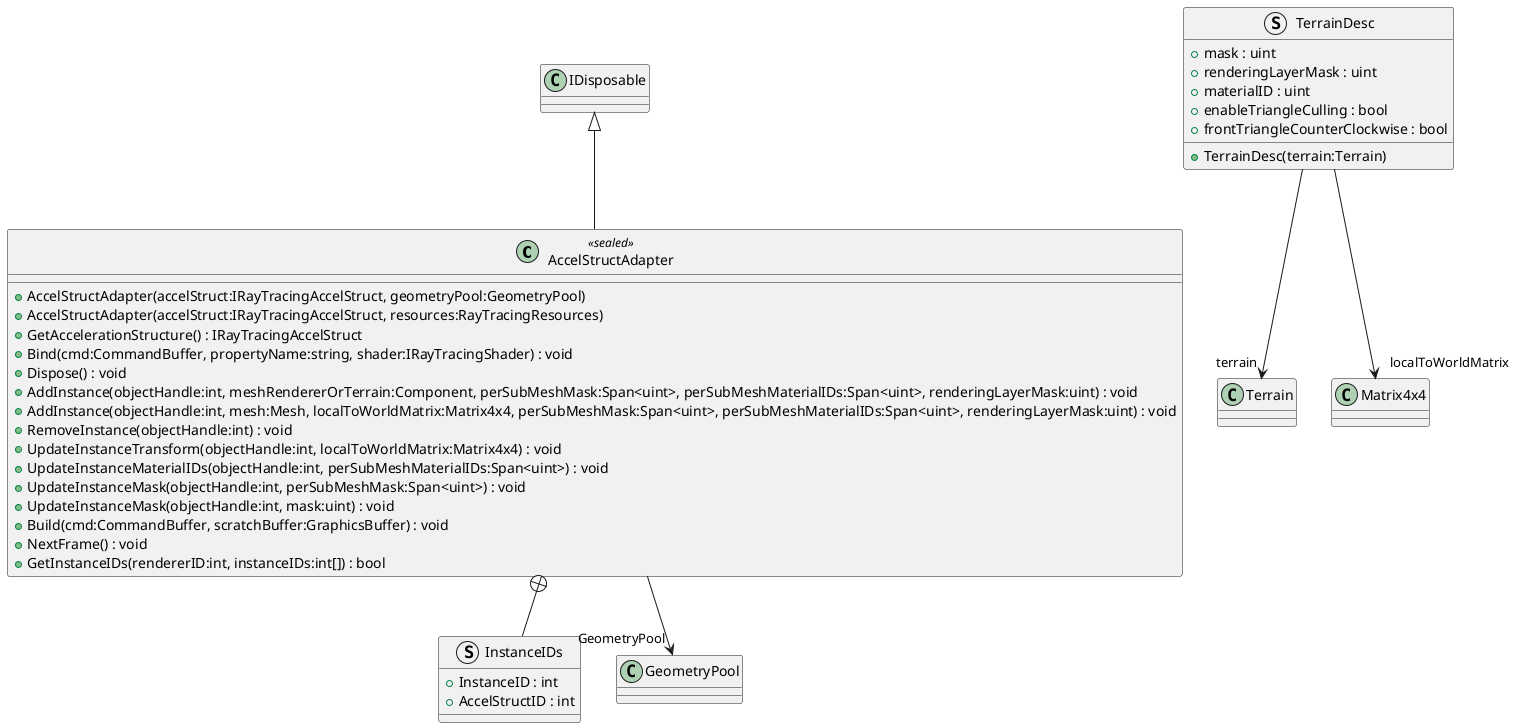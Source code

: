 @startuml
class AccelStructAdapter <<sealed>> {
    + AccelStructAdapter(accelStruct:IRayTracingAccelStruct, geometryPool:GeometryPool)
    + AccelStructAdapter(accelStruct:IRayTracingAccelStruct, resources:RayTracingResources)
    + GetAccelerationStructure() : IRayTracingAccelStruct
    + Bind(cmd:CommandBuffer, propertyName:string, shader:IRayTracingShader) : void
    + Dispose() : void
    + AddInstance(objectHandle:int, meshRendererOrTerrain:Component, perSubMeshMask:Span<uint>, perSubMeshMaterialIDs:Span<uint>, renderingLayerMask:uint) : void
    + AddInstance(objectHandle:int, mesh:Mesh, localToWorldMatrix:Matrix4x4, perSubMeshMask:Span<uint>, perSubMeshMaterialIDs:Span<uint>, renderingLayerMask:uint) : void
    + RemoveInstance(objectHandle:int) : void
    + UpdateInstanceTransform(objectHandle:int, localToWorldMatrix:Matrix4x4) : void
    + UpdateInstanceMaterialIDs(objectHandle:int, perSubMeshMaterialIDs:Span<uint>) : void
    + UpdateInstanceMask(objectHandle:int, perSubMeshMask:Span<uint>) : void
    + UpdateInstanceMask(objectHandle:int, mask:uint) : void
    + Build(cmd:CommandBuffer, scratchBuffer:GraphicsBuffer) : void
    + NextFrame() : void
    + GetInstanceIDs(rendererID:int, instanceIDs:int[]) : bool
}
struct TerrainDesc {
    + mask : uint
    + renderingLayerMask : uint
    + materialID : uint
    + enableTriangleCulling : bool
    + frontTriangleCounterClockwise : bool
    + TerrainDesc(terrain:Terrain)
}
struct InstanceIDs {
    + InstanceID : int
    + AccelStructID : int
}
IDisposable <|-- AccelStructAdapter
AccelStructAdapter --> "GeometryPool" GeometryPool
TerrainDesc --> "terrain" Terrain
TerrainDesc --> "localToWorldMatrix" Matrix4x4
AccelStructAdapter +-- InstanceIDs
@enduml
